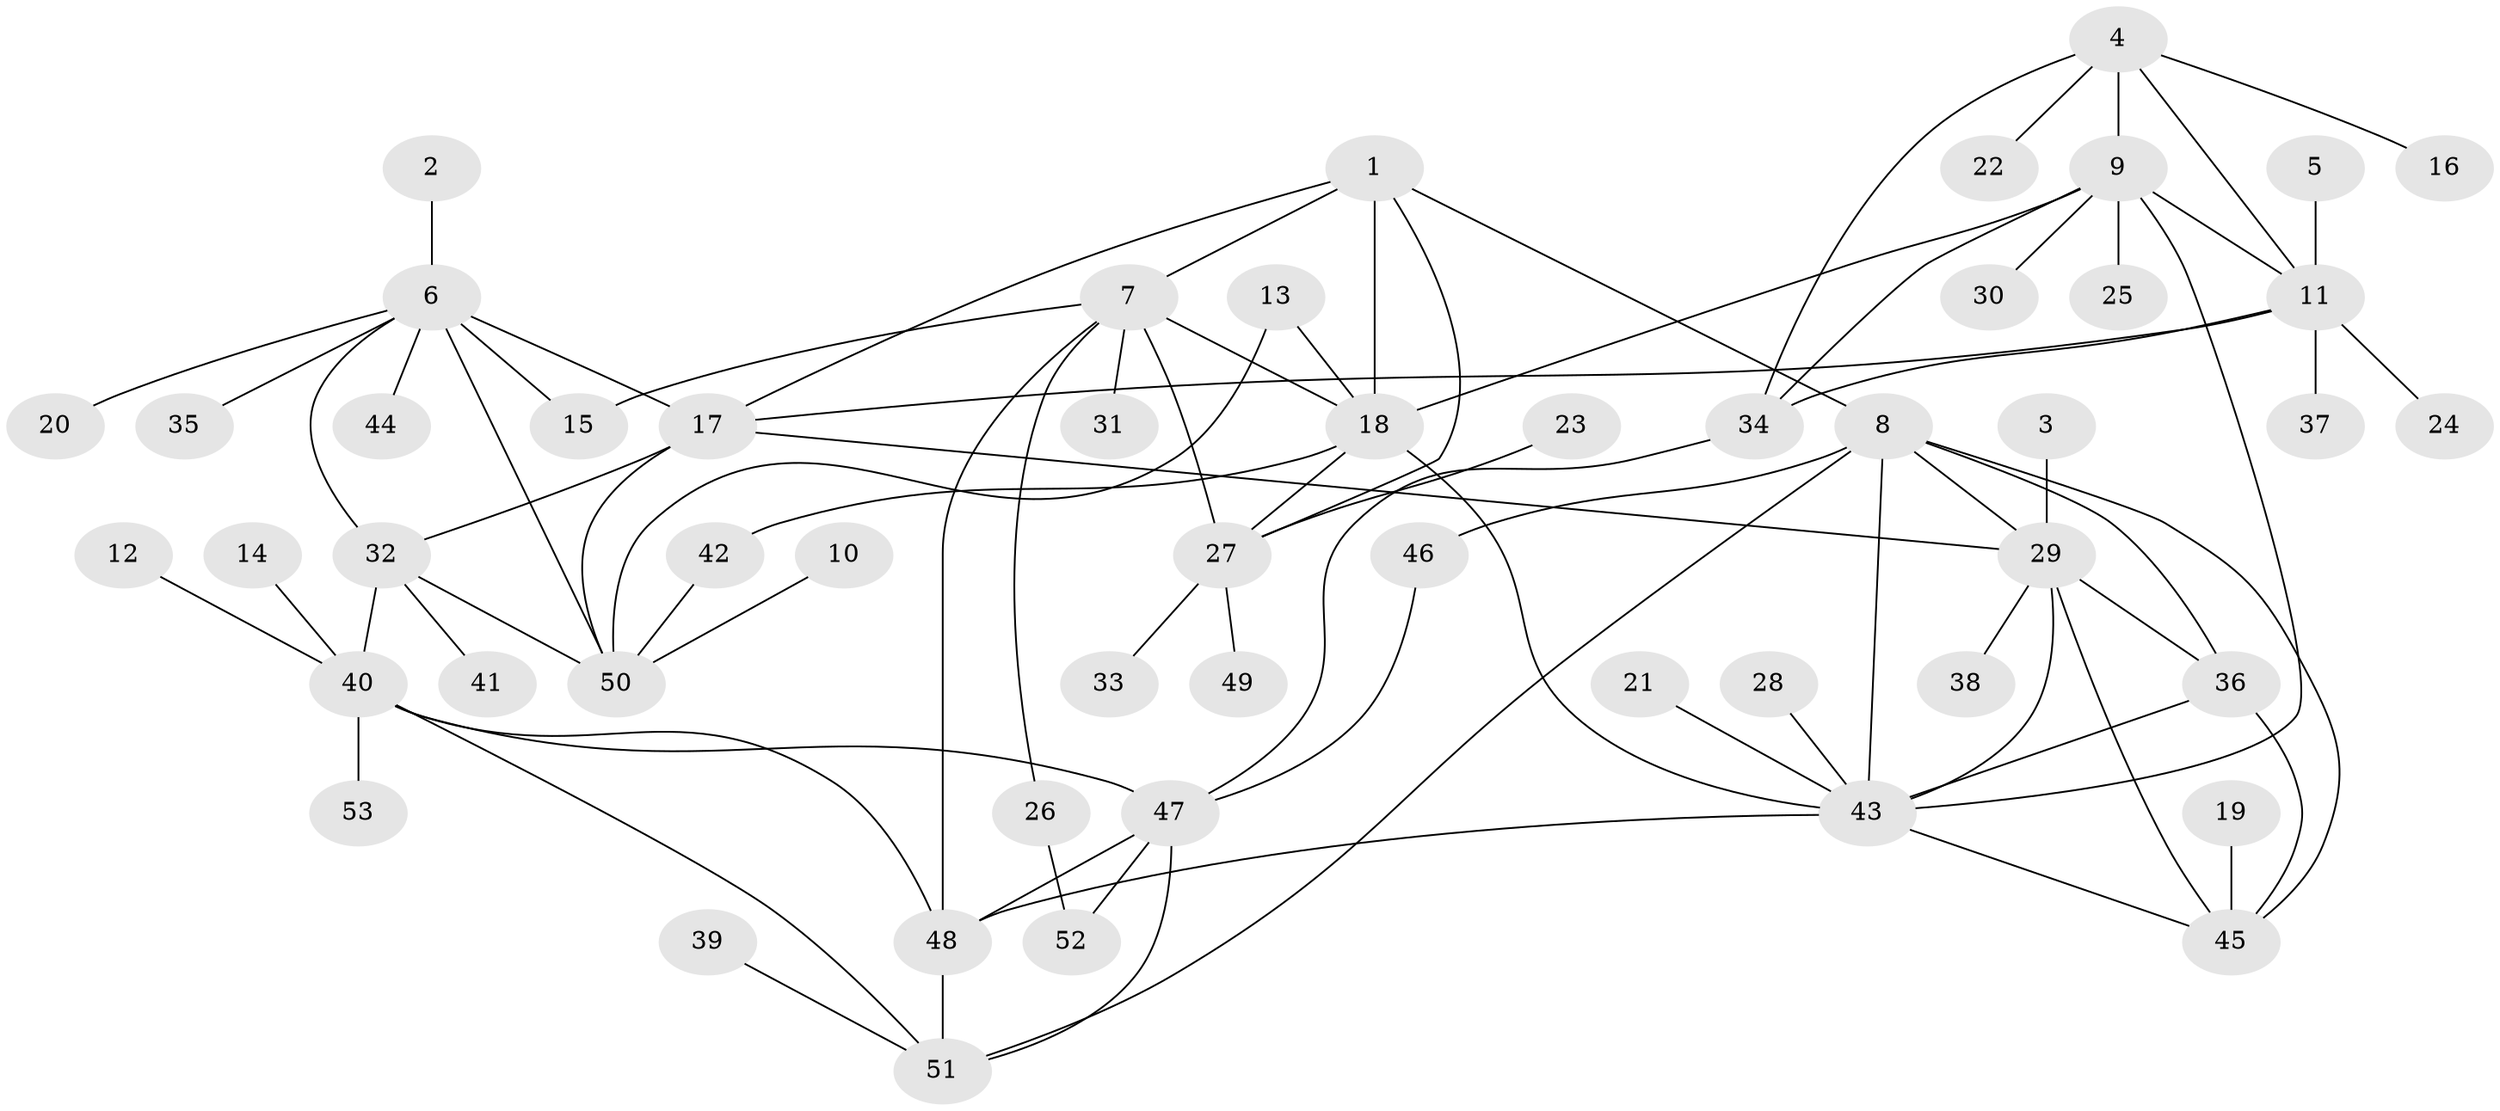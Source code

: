 // original degree distribution, {8: 0.018867924528301886, 7: 0.02830188679245283, 6: 0.05660377358490566, 9: 0.05660377358490566, 11: 0.018867924528301886, 5: 0.02830188679245283, 10: 0.02830188679245283, 1: 0.5849056603773585, 3: 0.018867924528301886, 2: 0.16037735849056603}
// Generated by graph-tools (version 1.1) at 2025/02/03/09/25 03:02:51]
// undirected, 53 vertices, 83 edges
graph export_dot {
graph [start="1"]
  node [color=gray90,style=filled];
  1;
  2;
  3;
  4;
  5;
  6;
  7;
  8;
  9;
  10;
  11;
  12;
  13;
  14;
  15;
  16;
  17;
  18;
  19;
  20;
  21;
  22;
  23;
  24;
  25;
  26;
  27;
  28;
  29;
  30;
  31;
  32;
  33;
  34;
  35;
  36;
  37;
  38;
  39;
  40;
  41;
  42;
  43;
  44;
  45;
  46;
  47;
  48;
  49;
  50;
  51;
  52;
  53;
  1 -- 7 [weight=2.0];
  1 -- 8 [weight=1.0];
  1 -- 17 [weight=1.0];
  1 -- 18 [weight=2.0];
  1 -- 27 [weight=2.0];
  2 -- 6 [weight=1.0];
  3 -- 29 [weight=1.0];
  4 -- 9 [weight=2.0];
  4 -- 11 [weight=2.0];
  4 -- 16 [weight=1.0];
  4 -- 22 [weight=1.0];
  4 -- 34 [weight=2.0];
  5 -- 11 [weight=1.0];
  6 -- 15 [weight=1.0];
  6 -- 17 [weight=2.0];
  6 -- 20 [weight=1.0];
  6 -- 32 [weight=1.0];
  6 -- 35 [weight=1.0];
  6 -- 44 [weight=1.0];
  6 -- 50 [weight=1.0];
  7 -- 15 [weight=1.0];
  7 -- 18 [weight=1.0];
  7 -- 26 [weight=1.0];
  7 -- 27 [weight=1.0];
  7 -- 31 [weight=1.0];
  7 -- 48 [weight=1.0];
  8 -- 29 [weight=1.0];
  8 -- 36 [weight=1.0];
  8 -- 43 [weight=1.0];
  8 -- 45 [weight=1.0];
  8 -- 46 [weight=1.0];
  8 -- 51 [weight=1.0];
  9 -- 11 [weight=1.0];
  9 -- 18 [weight=1.0];
  9 -- 25 [weight=1.0];
  9 -- 30 [weight=1.0];
  9 -- 34 [weight=1.0];
  9 -- 43 [weight=1.0];
  10 -- 50 [weight=1.0];
  11 -- 17 [weight=1.0];
  11 -- 24 [weight=1.0];
  11 -- 34 [weight=1.0];
  11 -- 37 [weight=1.0];
  12 -- 40 [weight=1.0];
  13 -- 18 [weight=1.0];
  13 -- 50 [weight=1.0];
  14 -- 40 [weight=1.0];
  17 -- 29 [weight=1.0];
  17 -- 32 [weight=2.0];
  17 -- 50 [weight=2.0];
  18 -- 27 [weight=1.0];
  18 -- 42 [weight=1.0];
  18 -- 43 [weight=1.0];
  19 -- 45 [weight=1.0];
  21 -- 43 [weight=1.0];
  23 -- 27 [weight=1.0];
  26 -- 52 [weight=1.0];
  27 -- 33 [weight=1.0];
  27 -- 49 [weight=1.0];
  28 -- 43 [weight=1.0];
  29 -- 36 [weight=1.0];
  29 -- 38 [weight=1.0];
  29 -- 43 [weight=1.0];
  29 -- 45 [weight=1.0];
  32 -- 40 [weight=1.0];
  32 -- 41 [weight=1.0];
  32 -- 50 [weight=1.0];
  34 -- 47 [weight=1.0];
  36 -- 43 [weight=1.0];
  36 -- 45 [weight=1.0];
  39 -- 51 [weight=1.0];
  40 -- 47 [weight=1.0];
  40 -- 48 [weight=2.0];
  40 -- 51 [weight=1.0];
  40 -- 53 [weight=1.0];
  42 -- 50 [weight=1.0];
  43 -- 45 [weight=1.0];
  43 -- 48 [weight=1.0];
  46 -- 47 [weight=1.0];
  47 -- 48 [weight=2.0];
  47 -- 51 [weight=1.0];
  47 -- 52 [weight=1.0];
  48 -- 51 [weight=2.0];
}
